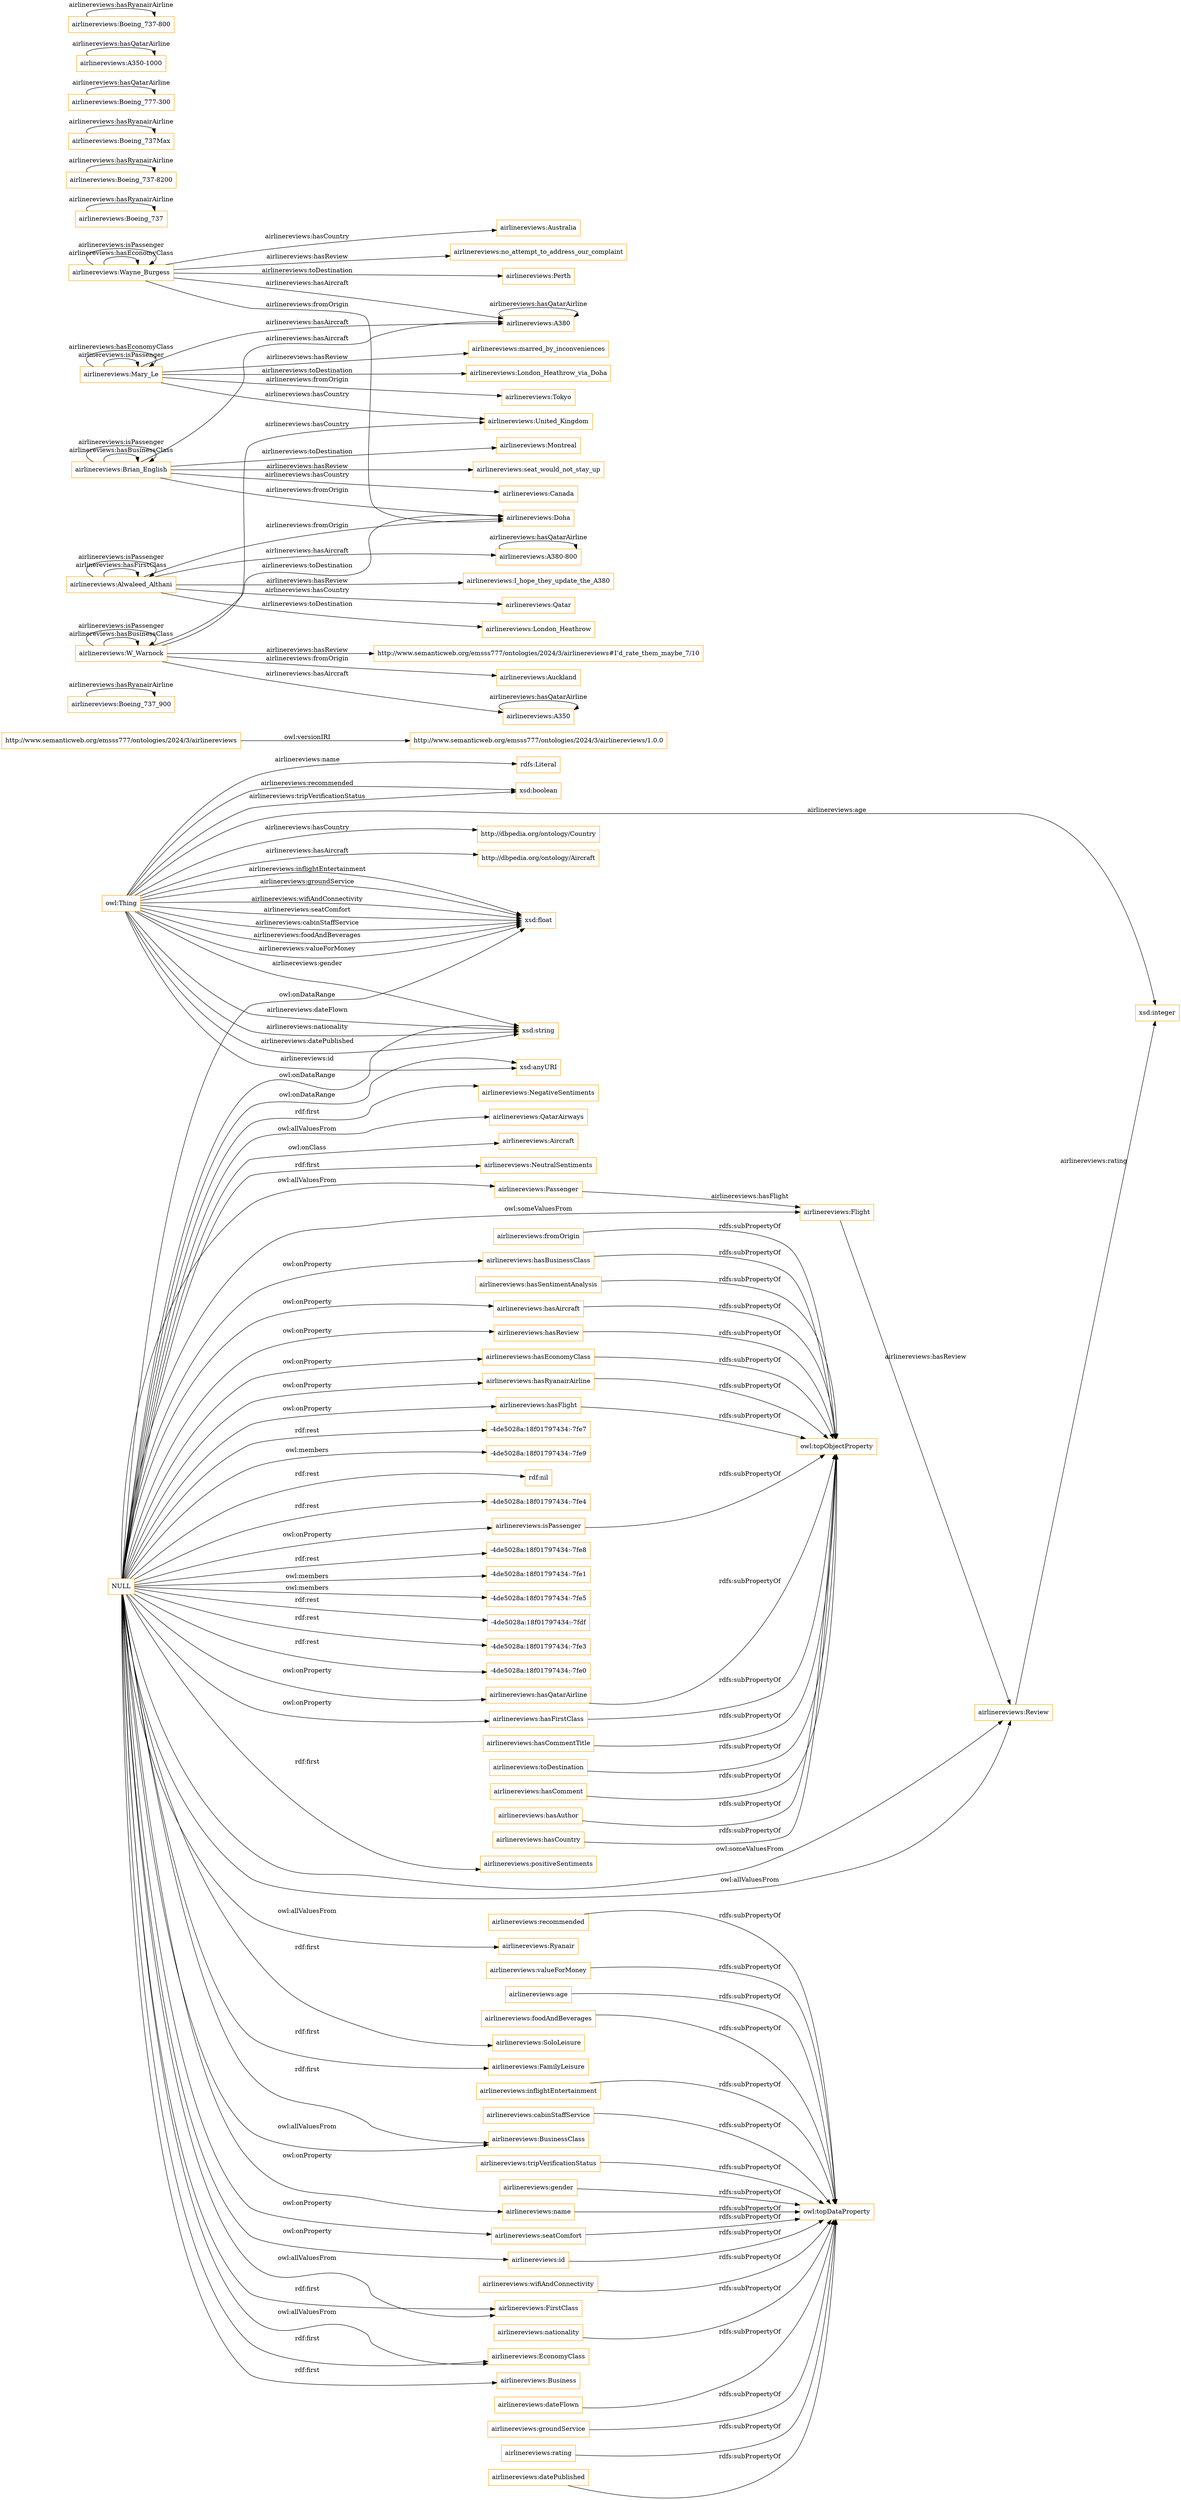 digraph ar2dtool_diagram { 
rankdir=LR;
size="1501"
node [shape = rectangle, color="orange"]; "airlinereviews:EconomyClass" "airlinereviews:Business" "airlinereviews:NegativeSentiments" "airlinereviews:QatarAirways" "airlinereviews:Aircraft" "airlinereviews:NeutralSentiments" "airlinereviews:Review" "airlinereviews:Flight" "airlinereviews:positiveSentiments" "http://dbpedia.org/ontology/Country" "airlinereviews:Ryanair" "airlinereviews:SoloLeisure" "http://dbpedia.org/ontology/Aircraft" "airlinereviews:Passenger" "airlinereviews:FamilyLeisure" "airlinereviews:BusinessClass" "airlinereviews:FirstClass" ; /*classes style*/
	"airlinereviews:hasQatarAirline" -> "owl:topObjectProperty" [ label = "rdfs:subPropertyOf" ];
	"airlinereviews:name" -> "owl:topDataProperty" [ label = "rdfs:subPropertyOf" ];
	"airlinereviews:seatComfort" -> "owl:topDataProperty" [ label = "rdfs:subPropertyOf" ];
	"http://www.semanticweb.org/emsss777/ontologies/2024/3/airlinereviews" -> "http://www.semanticweb.org/emsss777/ontologies/2024/3/airlinereviews/1.0.0" [ label = "owl:versionIRI" ];
	"airlinereviews:hasAuthor" -> "owl:topObjectProperty" [ label = "rdfs:subPropertyOf" ];
	"airlinereviews:hasFirstClass" -> "owl:topObjectProperty" [ label = "rdfs:subPropertyOf" ];
	"airlinereviews:Boeing_737_900" -> "airlinereviews:Boeing_737_900" [ label = "airlinereviews:hasRyanairAirline" ];
	"airlinereviews:hasAircraft" -> "owl:topObjectProperty" [ label = "rdfs:subPropertyOf" ];
	"airlinereviews:dateFlown" -> "owl:topDataProperty" [ label = "rdfs:subPropertyOf" ];
	"airlinereviews:W_Warnock" -> "airlinereviews:Doha" [ label = "airlinereviews:toDestination" ];
	"airlinereviews:W_Warnock" -> "airlinereviews:W_Warnock" [ label = "airlinereviews:hasBusinessClass" ];
	"airlinereviews:W_Warnock" -> "airlinereviews:A350" [ label = "airlinereviews:hasAircraft" ];
	"airlinereviews:W_Warnock" -> "http://www.semanticweb.org/emsss777/ontologies/2024/3/airlinereviews#I’d_rate_them_maybe_7/10" [ label = "airlinereviews:hasReview" ];
	"airlinereviews:W_Warnock" -> "airlinereviews:Auckland" [ label = "airlinereviews:fromOrigin" ];
	"airlinereviews:W_Warnock" -> "airlinereviews:United_Kingdom" [ label = "airlinereviews:hasCountry" ];
	"airlinereviews:W_Warnock" -> "airlinereviews:W_Warnock" [ label = "airlinereviews:isPassenger" ];
	"airlinereviews:groundService" -> "owl:topDataProperty" [ label = "rdfs:subPropertyOf" ];
	"airlinereviews:hasBusinessClass" -> "owl:topObjectProperty" [ label = "rdfs:subPropertyOf" ];
	"airlinereviews:A380" -> "airlinereviews:A380" [ label = "airlinereviews:hasQatarAirline" ];
	"airlinereviews:A380-800" -> "airlinereviews:A380-800" [ label = "airlinereviews:hasQatarAirline" ];
	"airlinereviews:Boeing_737" -> "airlinereviews:Boeing_737" [ label = "airlinereviews:hasRyanairAirline" ];
	"airlinereviews:hasEconomyClass" -> "owl:topObjectProperty" [ label = "rdfs:subPropertyOf" ];
	"airlinereviews:Boeing_737-8200" -> "airlinereviews:Boeing_737-8200" [ label = "airlinereviews:hasRyanairAirline" ];
	"airlinereviews:datePublished" -> "owl:topDataProperty" [ label = "rdfs:subPropertyOf" ];
	"airlinereviews:hasRyanairAirline" -> "owl:topObjectProperty" [ label = "rdfs:subPropertyOf" ];
	"airlinereviews:recommended" -> "owl:topDataProperty" [ label = "rdfs:subPropertyOf" ];
	"airlinereviews:hasCountry" -> "owl:topObjectProperty" [ label = "rdfs:subPropertyOf" ];
	"airlinereviews:Boeing_737Max" -> "airlinereviews:Boeing_737Max" [ label = "airlinereviews:hasRyanairAirline" ];
	"airlinereviews:fromOrigin" -> "owl:topObjectProperty" [ label = "rdfs:subPropertyOf" ];
	"airlinereviews:Boeing_777-300" -> "airlinereviews:Boeing_777-300" [ label = "airlinereviews:hasQatarAirline" ];
	"airlinereviews:Brian_English" -> "airlinereviews:Doha" [ label = "airlinereviews:fromOrigin" ];
	"airlinereviews:Brian_English" -> "airlinereviews:seat_would_not_stay_up" [ label = "airlinereviews:hasReview" ];
	"airlinereviews:Brian_English" -> "airlinereviews:A380" [ label = "airlinereviews:hasAircraft" ];
	"airlinereviews:Brian_English" -> "airlinereviews:Canada" [ label = "airlinereviews:hasCountry" ];
	"airlinereviews:Brian_English" -> "airlinereviews:Brian_English" [ label = "airlinereviews:hasBusinessClass" ];
	"airlinereviews:Brian_English" -> "airlinereviews:Brian_English" [ label = "airlinereviews:isPassenger" ];
	"airlinereviews:Brian_English" -> "airlinereviews:Montreal" [ label = "airlinereviews:toDestination" ];
	"airlinereviews:valueForMoney" -> "owl:topDataProperty" [ label = "rdfs:subPropertyOf" ];
	"airlinereviews:hasFlight" -> "owl:topObjectProperty" [ label = "rdfs:subPropertyOf" ];
	"airlinereviews:foodAndBeverages" -> "owl:topDataProperty" [ label = "rdfs:subPropertyOf" ];
	"airlinereviews:hasSentimentAnalysis" -> "owl:topObjectProperty" [ label = "rdfs:subPropertyOf" ];
	"airlinereviews:hasComment" -> "owl:topObjectProperty" [ label = "rdfs:subPropertyOf" ];
	"airlinereviews:hasCommentTitle" -> "owl:topObjectProperty" [ label = "rdfs:subPropertyOf" ];
	"NULL" -> "-4de5028a:18f01797434:-7fe7" [ label = "rdf:rest" ];
	"NULL" -> "airlinereviews:EconomyClass" [ label = "owl:allValuesFrom" ];
	"NULL" -> "airlinereviews:BusinessClass" [ label = "rdf:first" ];
	"NULL" -> "airlinereviews:seatComfort" [ label = "owl:onProperty" ];
	"NULL" -> "xsd:anyURI" [ label = "owl:onDataRange" ];
	"NULL" -> "airlinereviews:Aircraft" [ label = "owl:onClass" ];
	"NULL" -> "airlinereviews:EconomyClass" [ label = "rdf:first" ];
	"NULL" -> "-4de5028a:18f01797434:-7fe9" [ label = "owl:members" ];
	"NULL" -> "airlinereviews:BusinessClass" [ label = "owl:allValuesFrom" ];
	"NULL" -> "airlinereviews:isPassenger" [ label = "owl:onProperty" ];
	"NULL" -> "airlinereviews:id" [ label = "owl:onProperty" ];
	"NULL" -> "airlinereviews:hasBusinessClass" [ label = "owl:onProperty" ];
	"NULL" -> "airlinereviews:hasAircraft" [ label = "owl:onProperty" ];
	"NULL" -> "airlinereviews:NeutralSentiments" [ label = "rdf:first" ];
	"NULL" -> "airlinereviews:Review" [ label = "owl:someValuesFrom" ];
	"NULL" -> "airlinereviews:hasRyanairAirline" [ label = "owl:onProperty" ];
	"NULL" -> "xsd:float" [ label = "owl:onDataRange" ];
	"NULL" -> "airlinereviews:QatarAirways" [ label = "owl:allValuesFrom" ];
	"NULL" -> "airlinereviews:hasEconomyClass" [ label = "owl:onProperty" ];
	"NULL" -> "airlinereviews:hasQatarAirline" [ label = "owl:onProperty" ];
	"NULL" -> "airlinereviews:Ryanair" [ label = "owl:allValuesFrom" ];
	"NULL" -> "airlinereviews:Business" [ label = "rdf:first" ];
	"NULL" -> "airlinereviews:FirstClass" [ label = "owl:allValuesFrom" ];
	"NULL" -> "rdf:nil" [ label = "rdf:rest" ];
	"NULL" -> "airlinereviews:hasFlight" [ label = "owl:onProperty" ];
	"NULL" -> "airlinereviews:SoloLeisure" [ label = "rdf:first" ];
	"NULL" -> "airlinereviews:hasFirstClass" [ label = "owl:onProperty" ];
	"NULL" -> "airlinereviews:positiveSentiments" [ label = "rdf:first" ];
	"NULL" -> "-4de5028a:18f01797434:-7fe4" [ label = "rdf:rest" ];
	"NULL" -> "airlinereviews:name" [ label = "owl:onProperty" ];
	"NULL" -> "-4de5028a:18f01797434:-7fe8" [ label = "rdf:rest" ];
	"NULL" -> "-4de5028a:18f01797434:-7fe1" [ label = "owl:members" ];
	"NULL" -> "airlinereviews:Passenger" [ label = "owl:allValuesFrom" ];
	"NULL" -> "airlinereviews:NegativeSentiments" [ label = "rdf:first" ];
	"NULL" -> "airlinereviews:Flight" [ label = "owl:someValuesFrom" ];
	"NULL" -> "airlinereviews:FamilyLeisure" [ label = "rdf:first" ];
	"NULL" -> "xsd:string" [ label = "owl:onDataRange" ];
	"NULL" -> "-4de5028a:18f01797434:-7fe5" [ label = "owl:members" ];
	"NULL" -> "-4de5028a:18f01797434:-7fdf" [ label = "rdf:rest" ];
	"NULL" -> "-4de5028a:18f01797434:-7fe3" [ label = "rdf:rest" ];
	"NULL" -> "airlinereviews:Review" [ label = "owl:allValuesFrom" ];
	"NULL" -> "airlinereviews:hasReview" [ label = "owl:onProperty" ];
	"NULL" -> "airlinereviews:FirstClass" [ label = "rdf:first" ];
	"NULL" -> "-4de5028a:18f01797434:-7fe0" [ label = "rdf:rest" ];
	"airlinereviews:A350" -> "airlinereviews:A350" [ label = "airlinereviews:hasQatarAirline" ];
	"airlinereviews:A350-1000" -> "airlinereviews:A350-1000" [ label = "airlinereviews:hasQatarAirline" ];
	"airlinereviews:Alwaleed_Althani" -> "airlinereviews:Alwaleed_Althani" [ label = "airlinereviews:hasFirstClass" ];
	"airlinereviews:Alwaleed_Althani" -> "airlinereviews:I_hope_they_update_the_A380" [ label = "airlinereviews:hasReview" ];
	"airlinereviews:Alwaleed_Althani" -> "airlinereviews:Doha" [ label = "airlinereviews:fromOrigin" ];
	"airlinereviews:Alwaleed_Althani" -> "airlinereviews:Alwaleed_Althani" [ label = "airlinereviews:isPassenger" ];
	"airlinereviews:Alwaleed_Althani" -> "airlinereviews:A380-800" [ label = "airlinereviews:hasAircraft" ];
	"airlinereviews:Alwaleed_Althani" -> "airlinereviews:Qatar" [ label = "airlinereviews:hasCountry" ];
	"airlinereviews:Alwaleed_Althani" -> "airlinereviews:London_Heathrow" [ label = "airlinereviews:toDestination" ];
	"airlinereviews:toDestination" -> "owl:topObjectProperty" [ label = "rdfs:subPropertyOf" ];
	"airlinereviews:inflightEntertainment" -> "owl:topDataProperty" [ label = "rdfs:subPropertyOf" ];
	"airlinereviews:id" -> "owl:topDataProperty" [ label = "rdfs:subPropertyOf" ];
	"airlinereviews:tripVerificationStatus" -> "owl:topDataProperty" [ label = "rdfs:subPropertyOf" ];
	"airlinereviews:isPassenger" -> "owl:topObjectProperty" [ label = "rdfs:subPropertyOf" ];
	"airlinereviews:rating" -> "owl:topDataProperty" [ label = "rdfs:subPropertyOf" ];
	"airlinereviews:cabinStaffService" -> "owl:topDataProperty" [ label = "rdfs:subPropertyOf" ];
	"airlinereviews:age" -> "owl:topDataProperty" [ label = "rdfs:subPropertyOf" ];
	"airlinereviews:gender" -> "owl:topDataProperty" [ label = "rdfs:subPropertyOf" ];
	"airlinereviews:wifiAndConnectivity" -> "owl:topDataProperty" [ label = "rdfs:subPropertyOf" ];
	"airlinereviews:nationality" -> "owl:topDataProperty" [ label = "rdfs:subPropertyOf" ];
	"airlinereviews:Boeing_737-800" -> "airlinereviews:Boeing_737-800" [ label = "airlinereviews:hasRyanairAirline" ];
	"airlinereviews:Wayne_Burgess" -> "airlinereviews:Doha" [ label = "airlinereviews:fromOrigin" ];
	"airlinereviews:Wayne_Burgess" -> "airlinereviews:Wayne_Burgess" [ label = "airlinereviews:hasEconomyClass" ];
	"airlinereviews:Wayne_Burgess" -> "airlinereviews:Australia" [ label = "airlinereviews:hasCountry" ];
	"airlinereviews:Wayne_Burgess" -> "airlinereviews:Wayne_Burgess" [ label = "airlinereviews:isPassenger" ];
	"airlinereviews:Wayne_Burgess" -> "airlinereviews:no_attempt_to_address_our_complaint" [ label = "airlinereviews:hasReview" ];
	"airlinereviews:Wayne_Burgess" -> "airlinereviews:Perth" [ label = "airlinereviews:toDestination" ];
	"airlinereviews:Wayne_Burgess" -> "airlinereviews:A380" [ label = "airlinereviews:hasAircraft" ];
	"airlinereviews:hasReview" -> "owl:topObjectProperty" [ label = "rdfs:subPropertyOf" ];
	"airlinereviews:Mary_Le" -> "airlinereviews:marred_by_inconveniences" [ label = "airlinereviews:hasReview" ];
	"airlinereviews:Mary_Le" -> "airlinereviews:Mary_Le" [ label = "airlinereviews:isPassenger" ];
	"airlinereviews:Mary_Le" -> "airlinereviews:United_Kingdom" [ label = "airlinereviews:hasCountry" ];
	"airlinereviews:Mary_Le" -> "airlinereviews:Mary_Le" [ label = "airlinereviews:hasEconomyClass" ];
	"airlinereviews:Mary_Le" -> "airlinereviews:London_Heathrow_via_Doha" [ label = "airlinereviews:toDestination" ];
	"airlinereviews:Mary_Le" -> "airlinereviews:Tokyo" [ label = "airlinereviews:fromOrigin" ];
	"airlinereviews:Mary_Le" -> "airlinereviews:A380" [ label = "airlinereviews:hasAircraft" ];
	"owl:Thing" -> "xsd:string" [ label = "airlinereviews:nationality" ];
	"owl:Thing" -> "rdfs:Literal" [ label = "airlinereviews:name" ];
	"airlinereviews:Flight" -> "airlinereviews:Review" [ label = "airlinereviews:hasReview" ];
	"owl:Thing" -> "xsd:string" [ label = "airlinereviews:datePublished" ];
	"owl:Thing" -> "xsd:string" [ label = "airlinereviews:gender" ];
	"owl:Thing" -> "xsd:float" [ label = "airlinereviews:groundService" ];
	"owl:Thing" -> "xsd:float" [ label = "airlinereviews:wifiAndConnectivity" ];
	"owl:Thing" -> "xsd:anyURI" [ label = "airlinereviews:id" ];
	"owl:Thing" -> "http://dbpedia.org/ontology/Aircraft" [ label = "airlinereviews:hasAircraft" ];
	"owl:Thing" -> "xsd:string" [ label = "airlinereviews:dateFlown" ];
	"owl:Thing" -> "xsd:boolean" [ label = "airlinereviews:tripVerificationStatus" ];
	"owl:Thing" -> "xsd:integer" [ label = "airlinereviews:age" ];
	"airlinereviews:Review" -> "xsd:integer" [ label = "airlinereviews:rating" ];
	"owl:Thing" -> "http://dbpedia.org/ontology/Country" [ label = "airlinereviews:hasCountry" ];
	"owl:Thing" -> "xsd:float" [ label = "airlinereviews:seatComfort" ];
	"airlinereviews:Passenger" -> "airlinereviews:Flight" [ label = "airlinereviews:hasFlight" ];
	"owl:Thing" -> "xsd:float" [ label = "airlinereviews:cabinStaffService" ];
	"owl:Thing" -> "xsd:boolean" [ label = "airlinereviews:recommended" ];
	"owl:Thing" -> "xsd:float" [ label = "airlinereviews:foodAndBeverages" ];
	"owl:Thing" -> "xsd:float" [ label = "airlinereviews:valueForMoney" ];
	"owl:Thing" -> "xsd:float" [ label = "airlinereviews:inflightEntertainment" ];

}
